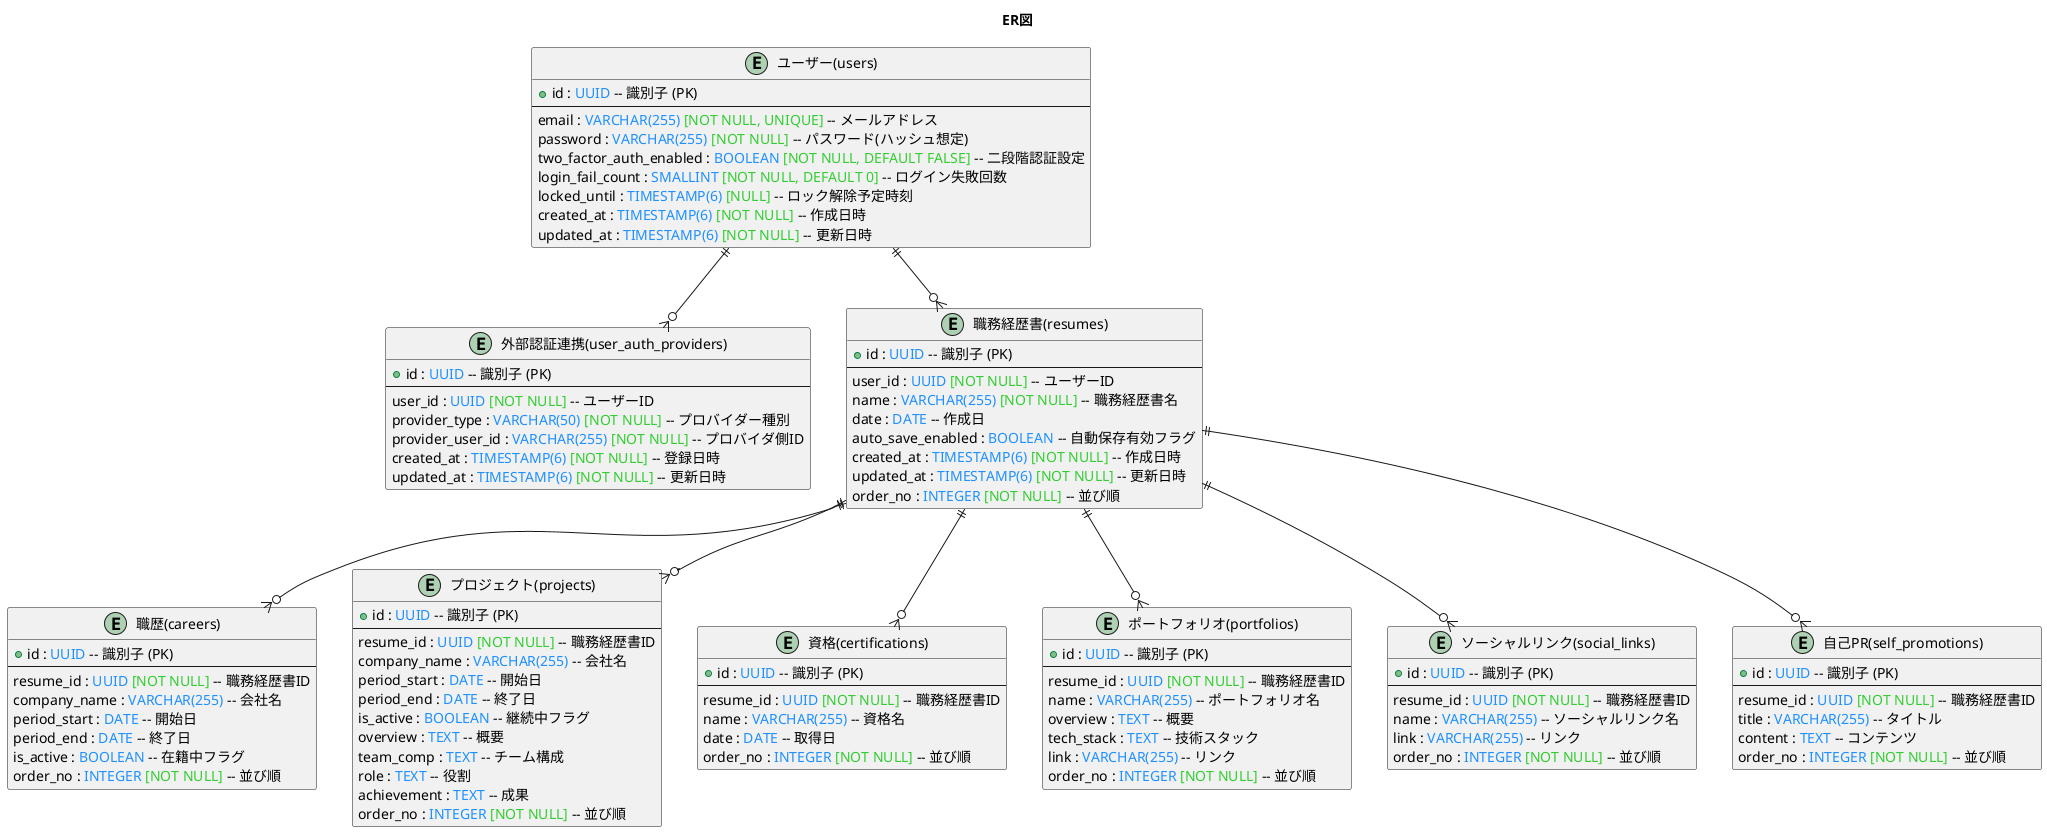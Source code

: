 @startuml ER図

title ER図

' -----------------------
' 既存テーブル
' -----------------------
entity "ユーザー(users)" as users {
    + id : <color:#1E90FF>UUID</color> -- 識別子 (PK)
    --
    email : <color:#1E90FF>VARCHAR(255)</color> <color:#32CD32>[NOT NULL, UNIQUE]</color> -- メールアドレス
    password : <color:#1E90FF>VARCHAR(255)</color> <color:#32CD32>[NOT NULL]</color> -- パスワード(ハッシュ想定)
    two_factor_auth_enabled : <color:#1E90FF>BOOLEAN</color> <color:#32CD32>[NOT NULL, DEFAULT FALSE]</color> -- 二段階認証設定
    login_fail_count : <color:#1E90FF>SMALLINT</color> <color:#32CD32>[NOT NULL, DEFAULT 0]</color> -- ログイン失敗回数
    locked_until : <color:#1E90FF>TIMESTAMP(6)</color> <color:#32CD32>[NULL]</color> -- ロック解除予定時刻
    created_at : <color:#1E90FF>TIMESTAMP(6)</color> <color:#32CD32>[NOT NULL]</color> -- 作成日時
    updated_at : <color:#1E90FF>TIMESTAMP(6)</color> <color:#32CD32>[NOT NULL]</color> -- 更新日時
}

entity "外部認証連携(user_auth_providers)" as UserAuthProviders {
    + id : <color:#1E90FF>UUID</color> -- 識別子 (PK)
    --
    user_id : <color:#1E90FF>UUID</color> <color:#32CD32>[NOT NULL]</color> -- ユーザーID
    provider_type : <color:#1E90FF>VARCHAR(50)</color> <color:#32CD32>[NOT NULL]</color> -- プロバイダー種別
    provider_user_id : <color:#1E90FF>VARCHAR(255)</color> <color:#32CD32>[NOT NULL]</color> -- プロバイダ側ID
    created_at : <color:#1E90FF>TIMESTAMP(6)</color> <color:#32CD32>[NOT NULL]</color> -- 登録日時
    updated_at : <color:#1E90FF>TIMESTAMP(6)</color> <color:#32CD32>[NOT NULL]</color> -- 更新日時
}

entity "職務経歴書(resumes)" as Resumes {
    + id : <color:#1E90FF>UUID</color> -- 識別子 (PK)
    --
    user_id : <color:#1E90FF>UUID</color> <color:#32CD32>[NOT NULL]</color> -- ユーザーID
    name : <color:#1E90FF>VARCHAR(255)</color> <color:#32CD32>[NOT NULL]</color> -- 職務経歴書名
    date : <color:#1E90FF>DATE</color> -- 作成日
    auto_save_enabled : <color:#1E90FF>BOOLEAN</color> -- 自動保存有効フラグ
    created_at : <color:#1E90FF>TIMESTAMP(6)</color> <color:#32CD32>[NOT NULL]</color> -- 作成日時
    updated_at : <color:#1E90FF>TIMESTAMP(6)</color> <color:#32CD32>[NOT NULL]</color> -- 更新日時
    order_no : <color:#1E90FF>INTEGER</color> <color:#32CD32>[NOT NULL]</color> -- 並び順
}

entity "職歴(careers)" as Careers {
    + id : <color:#1E90FF>UUID</color> -- 識別子 (PK)
    --
    resume_id : <color:#1E90FF>UUID</color> <color:#32CD32>[NOT NULL]</color> -- 職務経歴書ID
    company_name : <color:#1E90FF>VARCHAR(255)</color> -- 会社名
    period_start : <color:#1E90FF>DATE</color> -- 開始日
    period_end : <color:#1E90FF>DATE</color> -- 終了日
    is_active : <color:#1E90FF>BOOLEAN</color> -- 在籍中フラグ
    order_no : <color:#1E90FF>INTEGER</color> <color:#32CD32>[NOT NULL]</color> -- 並び順
}

entity "プロジェクト(projects)" as Projects {
    + id : <color:#1E90FF>UUID</color> -- 識別子 (PK)
    --
    resume_id : <color:#1E90FF>UUID</color> <color:#32CD32>[NOT NULL]</color> -- 職務経歴書ID
    company_name : <color:#1E90FF>VARCHAR(255)</color> -- 会社名
    period_start : <color:#1E90FF>DATE</color> -- 開始日
    period_end : <color:#1E90FF>DATE</color> -- 終了日
    is_active : <color:#1E90FF>BOOLEAN</color> -- 継続中フラグ
    overview : <color:#1E90FF>TEXT</color> -- 概要
    team_comp : <color:#1E90FF>TEXT</color> -- チーム構成
    role : <color:#1E90FF>TEXT</color> -- 役割
    achievement : <color:#1E90FF>TEXT</color> -- 成果
    order_no : <color:#1E90FF>INTEGER</color> <color:#32CD32>[NOT NULL]</color> -- 並び順
}

entity "資格(certifications)" as Certifications {
    + id : <color:#1E90FF>UUID</color> -- 識別子 (PK)
    --
    resume_id : <color:#1E90FF>UUID</color> <color:#32CD32>[NOT NULL]</color> -- 職務経歴書ID
    name : <color:#1E90FF>VARCHAR(255)</color> -- 資格名
    date : <color:#1E90FF>DATE</color> -- 取得日
    order_no : <color:#1E90FF>INTEGER</color> <color:#32CD32>[NOT NULL]</color> -- 並び順
}

entity "ポートフォリオ(portfolios)" as Portfolios {
    + id : <color:#1E90FF>UUID</color> -- 識別子 (PK)
    --
    resume_id : <color:#1E90FF>UUID</color> <color:#32CD32>[NOT NULL]</color> -- 職務経歴書ID
    name : <color:#1E90FF>VARCHAR(255)</color> -- ポートフォリオ名
    overview : <color:#1E90FF>TEXT</color> -- 概要
    tech_stack : <color:#1E90FF>TEXT</color> -- 技術スタック
    link : <color:#1E90FF>VARCHAR(255)</color> -- リンク
    order_no : <color:#1E90FF>INTEGER</color> <color:#32CD32>[NOT NULL]</color> -- 並び順
}

entity "ソーシャルリンク(social_links)" as SocialLinks {
    + id : <color:#1E90FF>UUID</color> -- 識別子 (PK)
    --
    resume_id : <color:#1E90FF>UUID</color> <color:#32CD32>[NOT NULL]</color> -- 職務経歴書ID
    name : <color:#1E90FF>VARCHAR(255)</color> -- ソーシャルリンク名
    link : <color:#1E90FF>VARCHAR(255)</color> -- リンク
    order_no : <color:#1E90FF>INTEGER</color> <color:#32CD32>[NOT NULL]</color> -- 並び順
}

entity "自己PR(self_promotions)" as SelfPromotions {
    + id : <color:#1E90FF>UUID</color> -- 識別子 (PK)
    --
    resume_id : <color:#1E90FF>UUID</color> <color:#32CD32>[NOT NULL]</color> -- 職務経歴書ID
    title : <color:#1E90FF>VARCHAR(255)</color> -- タイトル
    content : <color:#1E90FF>TEXT</color> -- コンテンツ
    order_no : <color:#1E90FF>INTEGER</color> <color:#32CD32>[NOT NULL]</color> -- 並び順
}

' ----------------------
' リレーション定義
' ----------------------
users ||--o{ Resumes
users ||--o{ UserAuthProviders

Resumes ||--o{ Careers
Resumes ||--o{ Projects
Resumes ||--o{ Certifications
Resumes ||--o{ Portfolios
Resumes ||--o{ SocialLinks
Resumes ||--o{ SelfPromotions

@enduml
